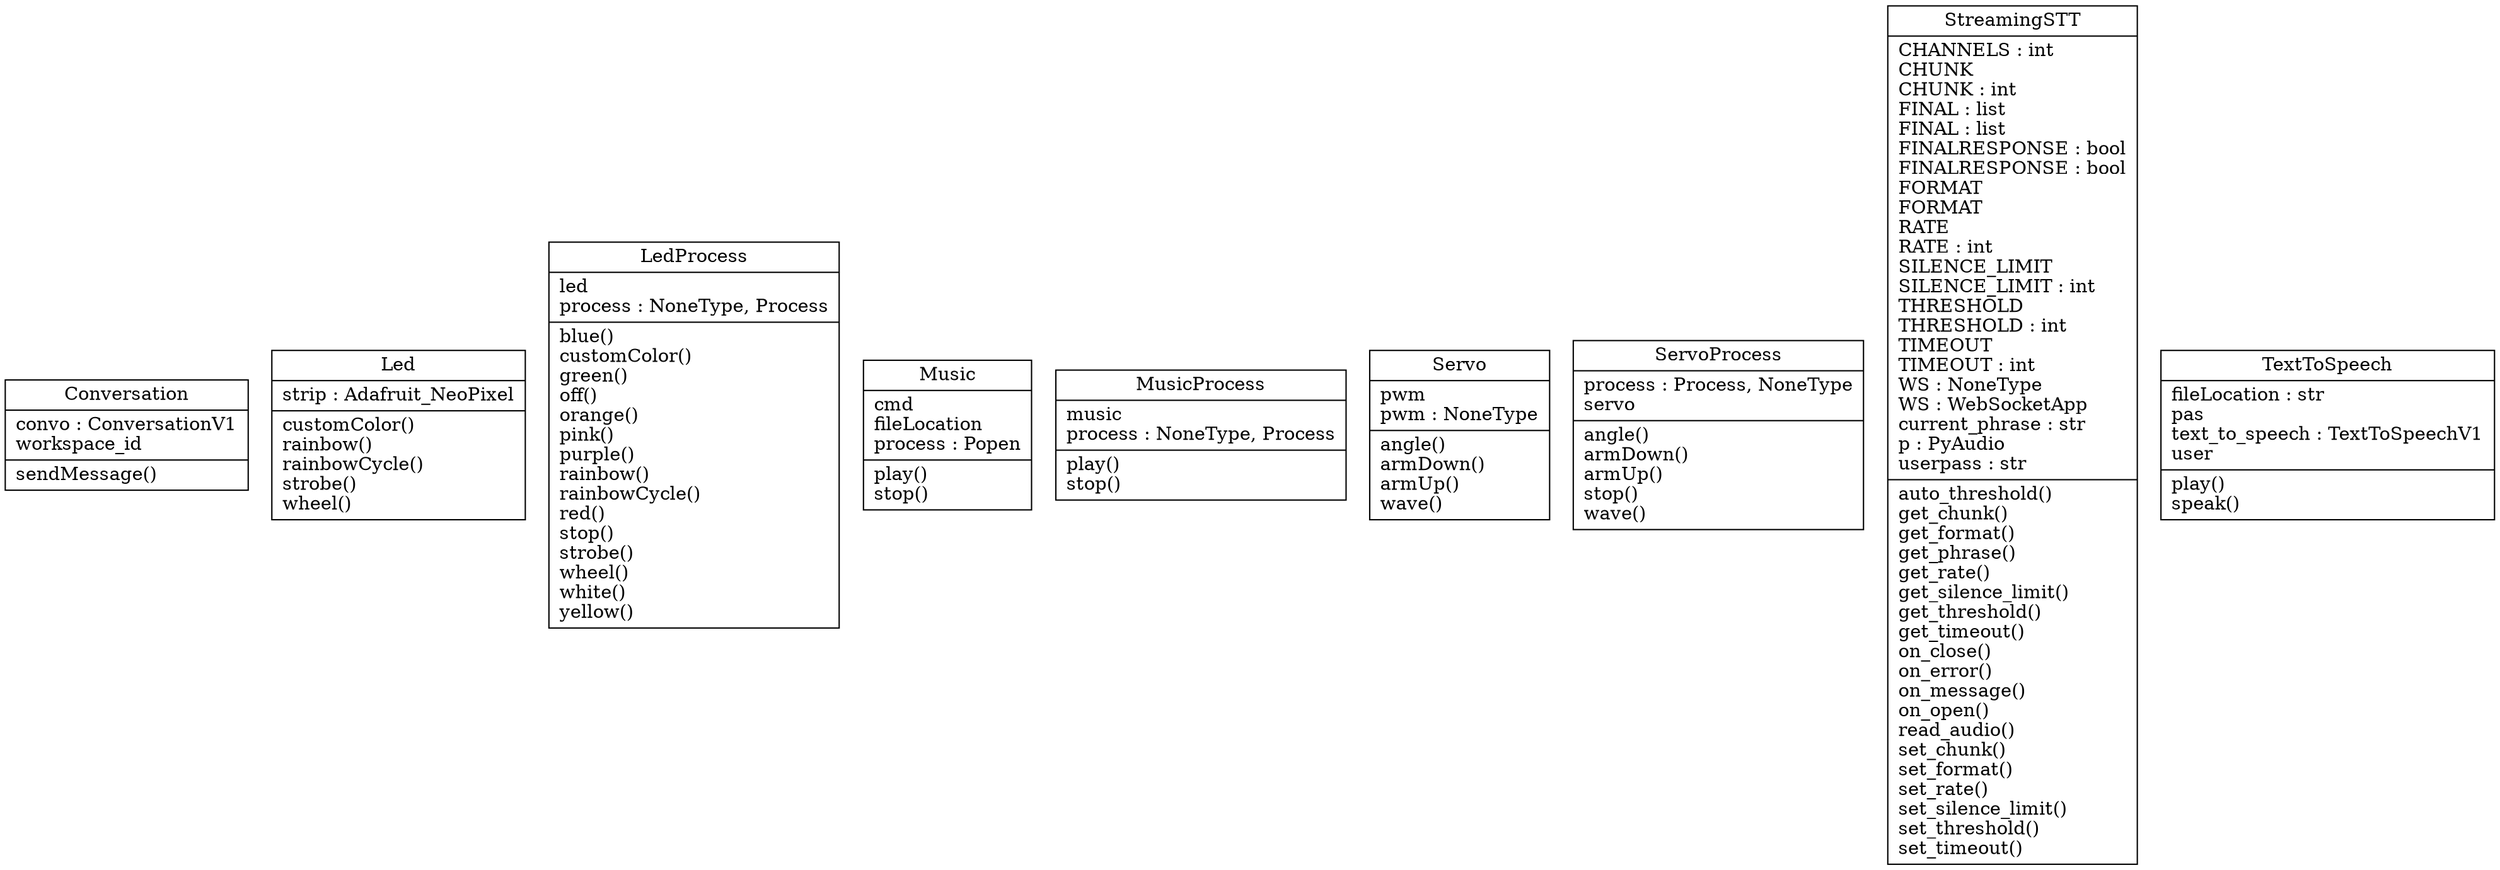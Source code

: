 digraph "classes" {
charset="utf-8"
rankdir=BT
"0" [label="{Conversation|convo : ConversationV1\lworkspace_id\l|sendMessage()\l}", shape="record"];
"1" [label="{Led|strip : Adafruit_NeoPixel\l|customColor()\lrainbow()\lrainbowCycle()\lstrobe()\lwheel()\l}", shape="record"];
"2" [label="{LedProcess|led\lprocess : NoneType, Process\l|blue()\lcustomColor()\lgreen()\loff()\lorange()\lpink()\lpurple()\lrainbow()\lrainbowCycle()\lred()\lstop()\lstrobe()\lwheel()\lwhite()\lyellow()\l}", shape="record"];
"4" [label="{Music|cmd\lfileLocation\lprocess : Popen\l|play()\lstop()\l}", shape="record"];
"5" [label="{MusicProcess|music\lprocess : NoneType, Process\l|play()\lstop()\l}", shape="record"];
"6" [label="{Servo|pwm\lpwm : NoneType\l|angle()\larmDown()\larmUp()\lwave()\l}", shape="record"];
"7" [label="{ServoProcess|process : Process, NoneType\lservo\l|angle()\larmDown()\larmUp()\lstop()\lwave()\l}", shape="record"];
"12" [label="{StreamingSTT|CHANNELS : int\lCHUNK\lCHUNK : int\lFINAL : list\lFINAL : list\lFINALRESPONSE : bool\lFINALRESPONSE : bool\lFORMAT\lFORMAT\lRATE\lRATE : int\lSILENCE_LIMIT\lSILENCE_LIMIT : int\lTHRESHOLD\lTHRESHOLD : int\lTIMEOUT\lTIMEOUT : int\lWS : NoneType\lWS : WebSocketApp\lcurrent_phrase : str\lp : PyAudio\luserpass : str\l|auto_threshold()\lget_chunk()\lget_format()\lget_phrase()\lget_rate()\lget_silence_limit()\lget_threshold()\lget_timeout()\lon_close()\lon_error()\lon_message()\lon_open()\lread_audio()\lset_chunk()\lset_format()\lset_rate()\lset_silence_limit()\lset_threshold()\lset_timeout()\l}", shape="record"];
"13" [label="{TextToSpeech|fileLocation : str\lpas\ltext_to_speech : TextToSpeechV1\luser\l|play()\lspeak()\l}", shape="record"];
}
